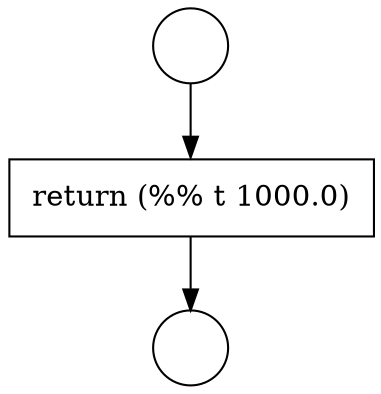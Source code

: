 digraph {
  node21703 [shape=circle label=" " color="black" fillcolor="white" style=filled]
  node21705 [shape=none, margin=0, label=<<font color="black">
    <table border="0" cellborder="1" cellspacing="0" cellpadding="10">
      <tr><td align="left">return (%% t 1000.0)</td></tr>
    </table>
  </font>> color="black" fillcolor="white" style=filled]
  node21704 [shape=circle label=" " color="black" fillcolor="white" style=filled]
  node21703 -> node21705 [ color="black"]
  node21705 -> node21704 [ color="black"]
}
